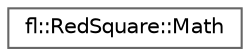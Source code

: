 digraph "Graphical Class Hierarchy"
{
 // LATEX_PDF_SIZE
  bgcolor="transparent";
  edge [fontname=Helvetica,fontsize=10,labelfontname=Helvetica,labelfontsize=10];
  node [fontname=Helvetica,fontsize=10,shape=box,height=0.2,width=0.4];
  rankdir="LR";
  Node0 [id="Node000000",label="fl::RedSquare::Math",height=0.2,width=0.4,color="grey40", fillcolor="white", style="filled",URL="$d2/de1/structfl_1_1_red_square_1_1_math.html",tooltip=" "];
}
